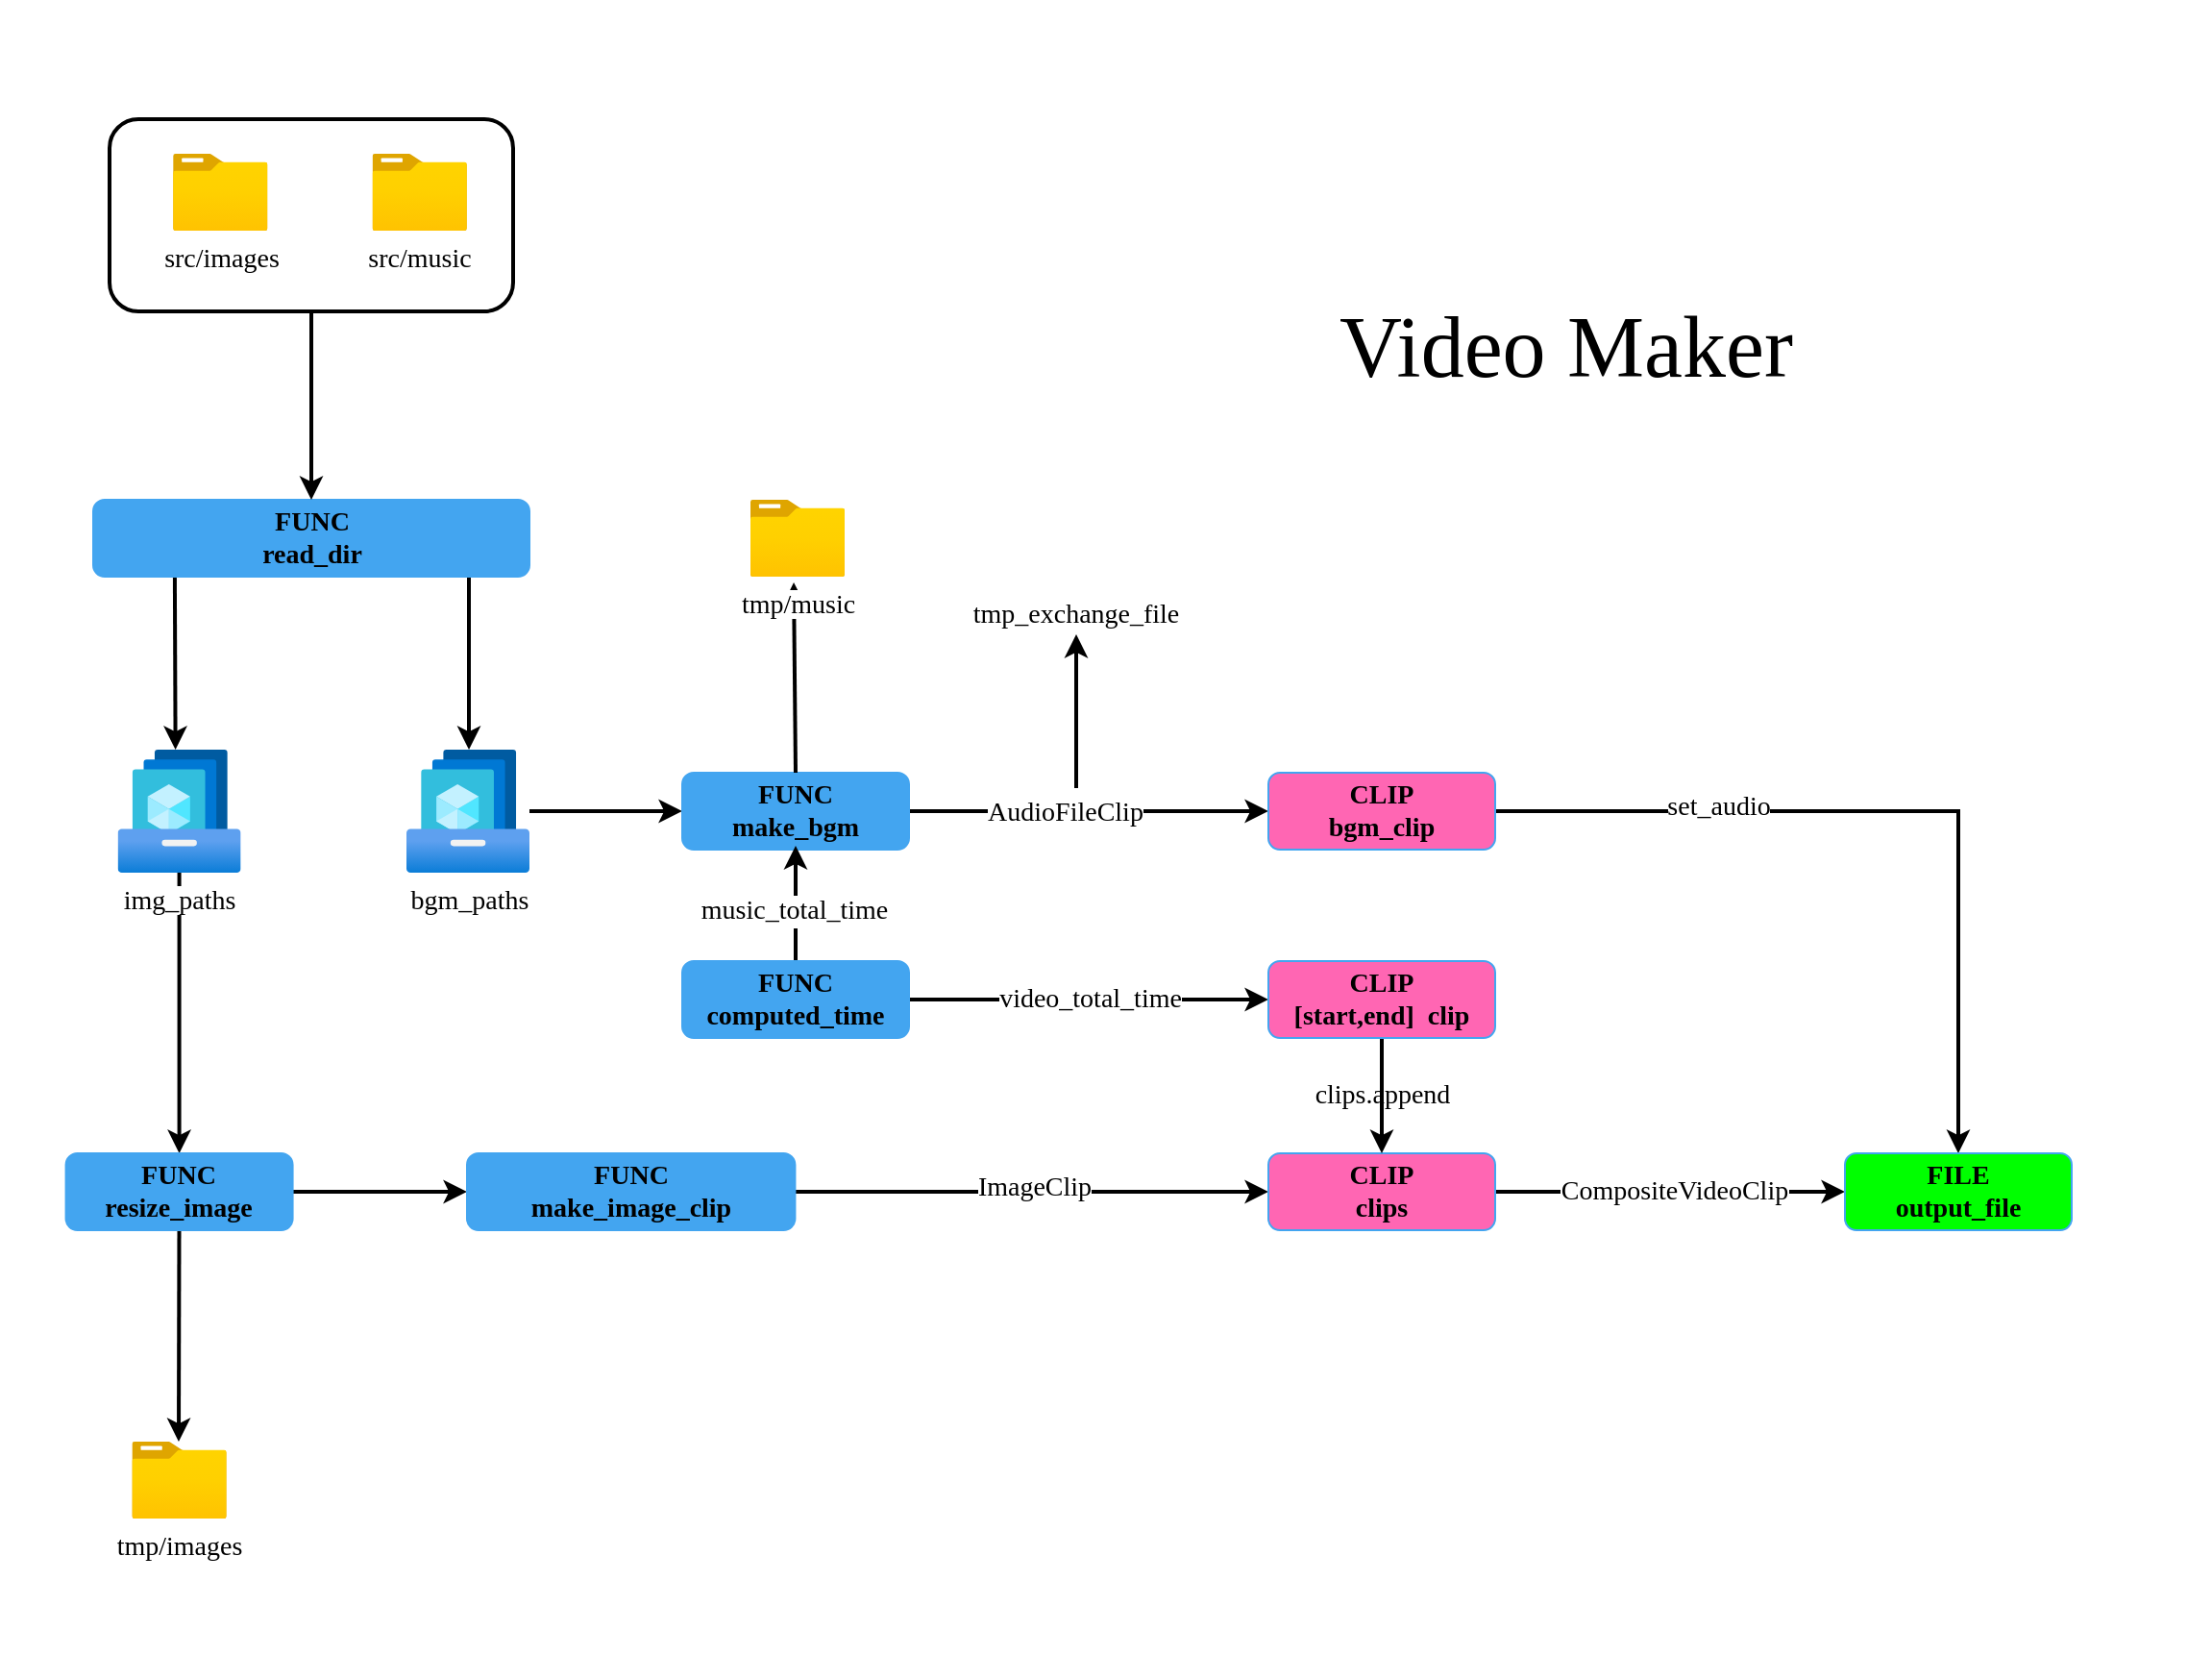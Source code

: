 <mxfile version="13.10.0" type="embed">
    <diagram id="YG7mh4TkXBKxNaGWicI3" name="第 1 页">
        <mxGraphModel dx="359" dy="272" grid="1" gridSize="10" guides="1" tooltips="1" connect="1" arrows="1" fold="1" page="1" pageScale="1" pageWidth="827" pageHeight="1169" math="0" shadow="0">
            <root>
                <mxCell id="0"/>
                <mxCell id="1" parent="0"/>
                <mxCell id="56" value="" style="rounded=1;whiteSpace=wrap;html=1;fontFamily=Comic Sans MS;fillColor=#FFFFFF;strokeColor=none;arcSize=1;labelBackgroundColor=none;fontColor=#000000;labelBorderColor=none;fontSize=14;" vertex="1" parent="1">
                    <mxGeometry width="1150" height="860" as="geometry"/>
                </mxCell>
                <mxCell id="11" value="" style="rounded=1;whiteSpace=wrap;html=1;fillColor=none;labelBackgroundColor=none;fontColor=#000000;labelBorderColor=none;fontFamily=Comic Sans MS;strokeWidth=2;strokeColor=#000000;fontSize=14;" parent="1" vertex="1">
                    <mxGeometry x="57" y="62" width="210" height="100" as="geometry"/>
                </mxCell>
                <mxCell id="15" style="edgeStyle=none;rounded=0;orthogonalLoop=1;jettySize=auto;html=1;entryX=0.5;entryY=0;entryDx=0;entryDy=0;labelBackgroundColor=none;fontColor=#000000;labelBorderColor=none;fontFamily=Comic Sans MS;strokeWidth=2;strokeColor=#000000;fontSize=14;" parent="1" source="5" target="7" edge="1">
                    <mxGeometry relative="1" as="geometry"/>
                </mxCell>
                <mxCell id="5" value="&lt;font style=&quot;background-color: rgb(255, 255, 255); font-size: 14px;&quot;&gt;img_paths&lt;/font&gt;" style="aspect=fixed;html=1;points=[];align=center;image;fontSize=14;image=img/lib/azure2/compute/Shared_Image_Galleries.svg;labelBackgroundColor=none;fontColor=#000000;labelBorderColor=none;fontFamily=Comic Sans MS;" parent="1" vertex="1">
                    <mxGeometry x="61.29" y="390" width="64" height="64" as="geometry"/>
                </mxCell>
                <mxCell id="14" style="rounded=0;orthogonalLoop=1;jettySize=auto;html=1;exitX=0.187;exitY=1;exitDx=0;exitDy=0;entryX=0.469;entryY=0;entryDx=0;entryDy=0;entryPerimeter=0;exitPerimeter=0;labelBackgroundColor=none;fontColor=#000000;labelBorderColor=none;fontFamily=Comic Sans MS;strokeColor=#000000;strokeWidth=2;fontSize=14;" parent="1" source="6" target="5" edge="1">
                    <mxGeometry relative="1" as="geometry"/>
                </mxCell>
                <mxCell id="19" style="edgeStyle=none;rounded=0;orthogonalLoop=1;jettySize=auto;html=1;entryX=0.508;entryY=0;entryDx=0;entryDy=0;entryPerimeter=0;labelBackgroundColor=none;fontColor=#000000;labelBorderColor=none;fontFamily=Comic Sans MS;strokeColor=#000000;strokeWidth=2;fontSize=14;" parent="1" target="18" edge="1">
                    <mxGeometry relative="1" as="geometry">
                        <mxPoint x="244" y="300" as="sourcePoint"/>
                    </mxGeometry>
                </mxCell>
                <mxCell id="6" value="FUNC&lt;br style=&quot;font-size: 14px;&quot;&gt;read_dir" style="rounded=1;whiteSpace=wrap;html=1;strokeColor=#43A5F0;fillColor=#43A5F0;fontStyle=1;fontFamily=Comic Sans MS;labelBackgroundColor=none;fontColor=#000000;labelBorderColor=none;fontSize=14;" parent="1" vertex="1">
                    <mxGeometry x="48.5" y="260" width="227" height="40" as="geometry"/>
                </mxCell>
                <mxCell id="25" style="edgeStyle=orthogonalEdgeStyle;rounded=0;orthogonalLoop=1;jettySize=auto;html=1;labelBackgroundColor=none;fontColor=#000000;labelBorderColor=none;fontFamily=Comic Sans MS;strokeColor=#000000;strokeWidth=2;fontSize=14;" edge="1" parent="1" source="7" target="22">
                    <mxGeometry relative="1" as="geometry"/>
                </mxCell>
                <mxCell id="51" style="rounded=0;orthogonalLoop=1;jettySize=auto;html=1;entryX=0.494;entryY=0;entryDx=0;entryDy=0;entryPerimeter=0;fontFamily=Comic Sans MS;labelBackgroundColor=none;fontColor=#000000;labelBorderColor=none;strokeColor=#000000;strokeWidth=2;fontSize=14;" edge="1" parent="1" source="7" target="50">
                    <mxGeometry relative="1" as="geometry"/>
                </mxCell>
                <mxCell id="7" value="FUNC&lt;br style=&quot;font-size: 14px;&quot;&gt;resize_image" style="rounded=1;whiteSpace=wrap;html=1;strokeColor=#43A5F0;fillColor=#43A5F0;fontStyle=1;fontFamily=Comic Sans MS;labelBackgroundColor=none;fontColor=#000000;labelBorderColor=none;fontSize=14;" parent="1" vertex="1">
                    <mxGeometry x="34.29" y="600" width="118" height="40" as="geometry"/>
                </mxCell>
                <mxCell id="9" value="&lt;font style=&quot;font-size: 14px;&quot;&gt;src/images&lt;/font&gt;" style="aspect=fixed;html=1;points=[];align=center;image;fontSize=14;image=img/lib/azure2/general/Folder_Blank.svg;labelBackgroundColor=none;fontColor=#000000;labelBorderColor=none;fontFamily=Comic Sans MS;" parent="1" vertex="1">
                    <mxGeometry x="90" y="80" width="49.29" height="40" as="geometry"/>
                </mxCell>
                <mxCell id="10" value="&lt;font style=&quot;font-size: 14px;&quot;&gt;src/music&lt;/font&gt;" style="aspect=fixed;html=1;points=[];align=center;image;fontSize=14;image=img/lib/azure2/general/Folder_Blank.svg;labelBackgroundColor=none;fontColor=#000000;labelBorderColor=none;fontFamily=Comic Sans MS;" parent="1" vertex="1">
                    <mxGeometry x="193.71" y="80" width="49.29" height="40" as="geometry"/>
                </mxCell>
                <mxCell id="12" style="edgeStyle=orthogonalEdgeStyle;rounded=0;orthogonalLoop=1;jettySize=auto;html=1;labelBackgroundColor=none;fontColor=#000000;labelBorderColor=none;fontFamily=Comic Sans MS;strokeColor=#000000;strokeWidth=2;fontSize=14;" parent="1" source="11" target="6" edge="1">
                    <mxGeometry relative="1" as="geometry"/>
                </mxCell>
                <mxCell id="28" style="edgeStyle=orthogonalEdgeStyle;rounded=0;orthogonalLoop=1;jettySize=auto;html=1;entryX=0;entryY=0.5;entryDx=0;entryDy=0;labelBackgroundColor=none;fontColor=#000000;labelBorderColor=none;fontFamily=Comic Sans MS;strokeColor=#000000;strokeWidth=2;fontSize=14;" edge="1" parent="1" source="18" target="26">
                    <mxGeometry relative="1" as="geometry"/>
                </mxCell>
                <mxCell id="18" value="&lt;font style=&quot;font-size: 14px;&quot;&gt;bgm_paths&lt;/font&gt;" style="aspect=fixed;html=1;points=[];align=center;image;fontSize=14;image=img/lib/azure2/compute/Shared_Image_Galleries.svg;labelBackgroundColor=none;fontColor=#000000;labelBorderColor=none;fontFamily=Comic Sans MS;" parent="1" vertex="1">
                    <mxGeometry x="211.5" y="390" width="64" height="64" as="geometry"/>
                </mxCell>
                <mxCell id="38" style="edgeStyle=none;rounded=0;orthogonalLoop=1;jettySize=auto;html=1;entryX=0;entryY=0.5;entryDx=0;entryDy=0;fontFamily=Comic Sans MS;labelBackgroundColor=none;fontColor=#000000;labelBorderColor=none;strokeColor=#000000;strokeWidth=2;fontSize=14;" edge="1" parent="1" source="22" target="37">
                    <mxGeometry relative="1" as="geometry"/>
                </mxCell>
                <mxCell id="39" value="ImageClip" style="edgeLabel;html=1;align=center;verticalAlign=middle;resizable=0;points=[];fontFamily=Comic Sans MS;labelBackgroundColor=#ffffff;fontColor=#000000;labelBorderColor=none;fontSize=14;" vertex="1" connectable="0" parent="38">
                    <mxGeometry x="0.155" y="-2" relative="1" as="geometry">
                        <mxPoint x="-18.06" y="-4" as="offset"/>
                    </mxGeometry>
                </mxCell>
                <mxCell id="22" value="FUNC&lt;br style=&quot;font-size: 14px;&quot;&gt;make_image_clip" style="rounded=1;whiteSpace=wrap;html=1;strokeColor=#43A5F0;fillColor=#43A5F0;fontStyle=1;fontFamily=Comic Sans MS;labelBackgroundColor=none;fontColor=#000000;labelBorderColor=none;fontSize=14;" vertex="1" parent="1">
                    <mxGeometry x="243" y="600" width="170.71" height="40" as="geometry"/>
                </mxCell>
                <mxCell id="35" style="edgeStyle=none;rounded=0;orthogonalLoop=1;jettySize=auto;html=1;fontFamily=Comic Sans MS;labelBackgroundColor=none;fontColor=#000000;labelBorderColor=none;strokeColor=#000000;strokeWidth=2;fontSize=14;" edge="1" parent="1" source="26" target="34">
                    <mxGeometry relative="1" as="geometry"/>
                </mxCell>
                <mxCell id="36" value="&lt;span style=&quot;background-color: rgb(255, 255, 255); font-size: 14px;&quot;&gt;AudioFileClip&lt;/span&gt;" style="edgeLabel;html=1;align=center;verticalAlign=middle;resizable=0;points=[];fontFamily=Comic Sans MS;labelBackgroundColor=none;fontColor=#000000;labelBorderColor=none;fontSize=14;" vertex="1" connectable="0" parent="35">
                    <mxGeometry x="-0.134" y="-1" relative="1" as="geometry">
                        <mxPoint as="offset"/>
                    </mxGeometry>
                </mxCell>
                <mxCell id="26" value="FUNC&lt;br style=&quot;font-size: 14px;&quot;&gt;make_bgm" style="rounded=1;whiteSpace=wrap;html=1;strokeColor=#43A5F0;fillColor=#43A5F0;fontStyle=1;fontFamily=Comic Sans MS;labelBackgroundColor=none;fontColor=#000000;labelBorderColor=none;fontSize=14;" vertex="1" parent="1">
                    <mxGeometry x="355" y="402" width="118" height="40" as="geometry"/>
                </mxCell>
                <mxCell id="30" style="rounded=0;orthogonalLoop=1;jettySize=auto;html=1;labelBackgroundColor=none;fontColor=#000000;labelBorderColor=none;fontFamily=Comic Sans MS;strokeWidth=2;strokeColor=#000000;fontSize=14;" edge="1" parent="1" source="29">
                    <mxGeometry relative="1" as="geometry">
                        <mxPoint x="414" y="440" as="targetPoint"/>
                    </mxGeometry>
                </mxCell>
                <mxCell id="31" value="music_total_time" style="edgeLabel;html=1;align=center;verticalAlign=middle;resizable=0;points=[];fontFamily=Comic Sans MS;labelBackgroundColor=#ffffff;fontColor=#000000;labelBorderColor=none;fontSize=14;" vertex="1" connectable="0" parent="30">
                    <mxGeometry x="-0.118" y="1" relative="1" as="geometry">
                        <mxPoint as="offset"/>
                    </mxGeometry>
                </mxCell>
                <mxCell id="43" value="&lt;span style=&quot;background-color: rgb(255, 255, 255); font-size: 14px;&quot;&gt;video_total_time&lt;/span&gt;" style="edgeStyle=none;rounded=0;orthogonalLoop=1;jettySize=auto;html=1;entryX=0;entryY=0.5;entryDx=0;entryDy=0;fontFamily=Comic Sans MS;labelBackgroundColor=none;fontColor=#000000;labelBorderColor=none;strokeColor=#000000;strokeWidth=2;fontSize=14;" edge="1" parent="1" source="29" target="42">
                    <mxGeometry relative="1" as="geometry"/>
                </mxCell>
                <mxCell id="29" value="FUNC&lt;br style=&quot;font-size: 14px;&quot;&gt;computed_time" style="rounded=1;whiteSpace=wrap;html=1;strokeColor=#43A5F0;fillColor=#43A5F0;fontStyle=1;fontFamily=Comic Sans MS;labelBackgroundColor=none;fontColor=#000000;labelBorderColor=none;fontSize=14;" vertex="1" parent="1">
                    <mxGeometry x="355" y="500" width="118" height="40" as="geometry"/>
                </mxCell>
                <mxCell id="48" style="edgeStyle=orthogonalEdgeStyle;rounded=0;orthogonalLoop=1;jettySize=auto;html=1;entryX=0.5;entryY=0;entryDx=0;entryDy=0;fontFamily=Comic Sans MS;labelBackgroundColor=none;fontColor=#000000;labelBorderColor=none;strokeColor=#000000;strokeWidth=2;fontSize=14;" edge="1" parent="1" source="34" target="45">
                    <mxGeometry relative="1" as="geometry"/>
                </mxCell>
                <mxCell id="49" value="set_audio" style="edgeLabel;html=1;align=center;verticalAlign=middle;resizable=0;points=[];fontFamily=Comic Sans MS;labelBackgroundColor=#ffffff;fontColor=#000000;labelBorderColor=none;fontSize=14;" vertex="1" connectable="0" parent="48">
                    <mxGeometry x="-0.012" y="-2" relative="1" as="geometry">
                        <mxPoint x="-91" y="-4" as="offset"/>
                    </mxGeometry>
                </mxCell>
                <mxCell id="53" style="edgeStyle=none;rounded=0;orthogonalLoop=1;jettySize=auto;html=1;entryX=0.46;entryY=1.075;entryDx=0;entryDy=0;entryPerimeter=0;fontFamily=Comic Sans MS;exitX=0.5;exitY=0;exitDx=0;exitDy=0;labelBackgroundColor=none;fontColor=#000000;labelBorderColor=none;strokeColor=#000000;strokeWidth=2;fontSize=14;" edge="1" parent="1" source="26" target="52">
                    <mxGeometry relative="1" as="geometry"/>
                </mxCell>
                <mxCell id="34" value="CLIP&lt;br style=&quot;font-size: 14px;&quot;&gt;bgm_clip" style="rounded=1;whiteSpace=wrap;html=1;strokeColor=#43A5F0;fontStyle=1;fontFamily=Comic Sans MS;fillColor=#FF66B3;labelBackgroundColor=none;fontColor=#000000;labelBorderColor=none;fontSize=14;" vertex="1" parent="1">
                    <mxGeometry x="660" y="402" width="118" height="40" as="geometry"/>
                </mxCell>
                <mxCell id="46" style="edgeStyle=none;rounded=0;orthogonalLoop=1;jettySize=auto;html=1;fontFamily=Comic Sans MS;labelBackgroundColor=none;fontColor=#000000;labelBorderColor=none;strokeColor=#000000;strokeWidth=2;fontSize=14;" edge="1" parent="1" source="37" target="45">
                    <mxGeometry relative="1" as="geometry"/>
                </mxCell>
                <mxCell id="47" value="CompositeVideoClip" style="edgeLabel;html=1;align=center;verticalAlign=middle;resizable=0;points=[];fontFamily=Comic Sans MS;labelBackgroundColor=#ffffff;fontColor=#000000;labelBorderColor=none;fontSize=14;" vertex="1" connectable="0" parent="46">
                    <mxGeometry x="0.158" y="-4" relative="1" as="geometry">
                        <mxPoint x="-13" y="-4" as="offset"/>
                    </mxGeometry>
                </mxCell>
                <mxCell id="37" value="CLIP&lt;br style=&quot;font-size: 14px;&quot;&gt;clips" style="rounded=1;whiteSpace=wrap;html=1;strokeColor=#43A5F0;fontStyle=1;fontFamily=Comic Sans MS;fillColor=#FF66B3;labelBackgroundColor=none;fontColor=#000000;labelBorderColor=none;fontSize=14;" vertex="1" parent="1">
                    <mxGeometry x="660" y="600" width="118" height="40" as="geometry"/>
                </mxCell>
                <mxCell id="44" value="clips.append" style="edgeStyle=none;rounded=0;orthogonalLoop=1;jettySize=auto;html=1;entryX=0.5;entryY=0;entryDx=0;entryDy=0;fontFamily=Comic Sans MS;labelBackgroundColor=none;fontColor=#000000;labelBorderColor=none;strokeColor=#000000;strokeWidth=2;fontSize=14;" edge="1" parent="1" source="42" target="37">
                    <mxGeometry relative="1" as="geometry"/>
                </mxCell>
                <mxCell id="42" value="CLIP&lt;br style=&quot;font-size: 14px&quot;&gt;[start,end]&amp;nbsp; clip" style="rounded=1;whiteSpace=wrap;html=1;strokeColor=#43A5F0;fontStyle=1;fontFamily=Comic Sans MS;fillColor=#FF66B3;labelBackgroundColor=none;fontColor=#000000;labelBorderColor=none;fontSize=14;" vertex="1" parent="1">
                    <mxGeometry x="660" y="500" width="118" height="40" as="geometry"/>
                </mxCell>
                <mxCell id="45" value="FILE&lt;br style=&quot;font-size: 14px;&quot;&gt;output_file" style="rounded=1;whiteSpace=wrap;html=1;strokeColor=#43A5F0;fontStyle=1;fontFamily=Comic Sans MS;fillColor=#00FF00;labelBackgroundColor=none;fontColor=#000000;labelBorderColor=none;fontSize=14;" vertex="1" parent="1">
                    <mxGeometry x="960" y="600" width="118" height="40" as="geometry"/>
                </mxCell>
                <mxCell id="50" value="&lt;font style=&quot;font-size: 14px;&quot;&gt;tmp/images&lt;/font&gt;" style="aspect=fixed;html=1;points=[];align=center;image;fontSize=14;image=img/lib/azure2/general/Folder_Blank.svg;labelBackgroundColor=none;fontColor=#000000;labelBorderColor=none;fontFamily=Comic Sans MS;" vertex="1" parent="1">
                    <mxGeometry x="68.64" y="750" width="49.29" height="40" as="geometry"/>
                </mxCell>
                <mxCell id="52" value="&lt;font style=&quot;background-color: rgb(255, 255, 255); font-size: 14px;&quot;&gt;tmp/music&lt;/font&gt;" style="aspect=fixed;html=1;points=[];align=center;image;fontSize=14;image=img/lib/azure2/general/Folder_Blank.svg;labelBackgroundColor=none;fontColor=#000000;labelBorderColor=none;fontFamily=Comic Sans MS;" vertex="1" parent="1">
                    <mxGeometry x="390.35" y="260" width="49.29" height="40" as="geometry"/>
                </mxCell>
                <mxCell id="54" value="" style="endArrow=classic;html=1;fontFamily=Comic Sans MS;entryX=0.5;entryY=1;entryDx=0;entryDy=0;labelBackgroundColor=none;fontColor=#000000;labelBorderColor=none;strokeColor=#000000;strokeWidth=2;fontSize=14;" edge="1" parent="1" target="55">
                    <mxGeometry width="50" height="50" relative="1" as="geometry">
                        <mxPoint x="560" y="410" as="sourcePoint"/>
                        <mxPoint x="560" y="340" as="targetPoint"/>
                    </mxGeometry>
                </mxCell>
                <mxCell id="55" value="tmp_exchange_file" style="text;html=1;strokeColor=none;fillColor=none;align=center;verticalAlign=middle;whiteSpace=wrap;rounded=0;fontFamily=Comic Sans MS;labelBackgroundColor=none;fontColor=#000000;labelBorderColor=none;fontSize=14;" vertex="1" parent="1">
                    <mxGeometry x="540" y="310" width="40" height="20" as="geometry"/>
                </mxCell>
                <mxCell id="57" value="Video Maker" style="text;html=1;strokeColor=none;fillColor=none;align=center;verticalAlign=middle;whiteSpace=wrap;rounded=0;labelBackgroundColor=#ffffff;fontFamily=Comic Sans MS;fontColor=#000000;fontSize=45;" vertex="1" parent="1">
                    <mxGeometry x="610" y="110" width="410" height="140" as="geometry"/>
                </mxCell>
            </root>
        </mxGraphModel>
    </diagram>
</mxfile>